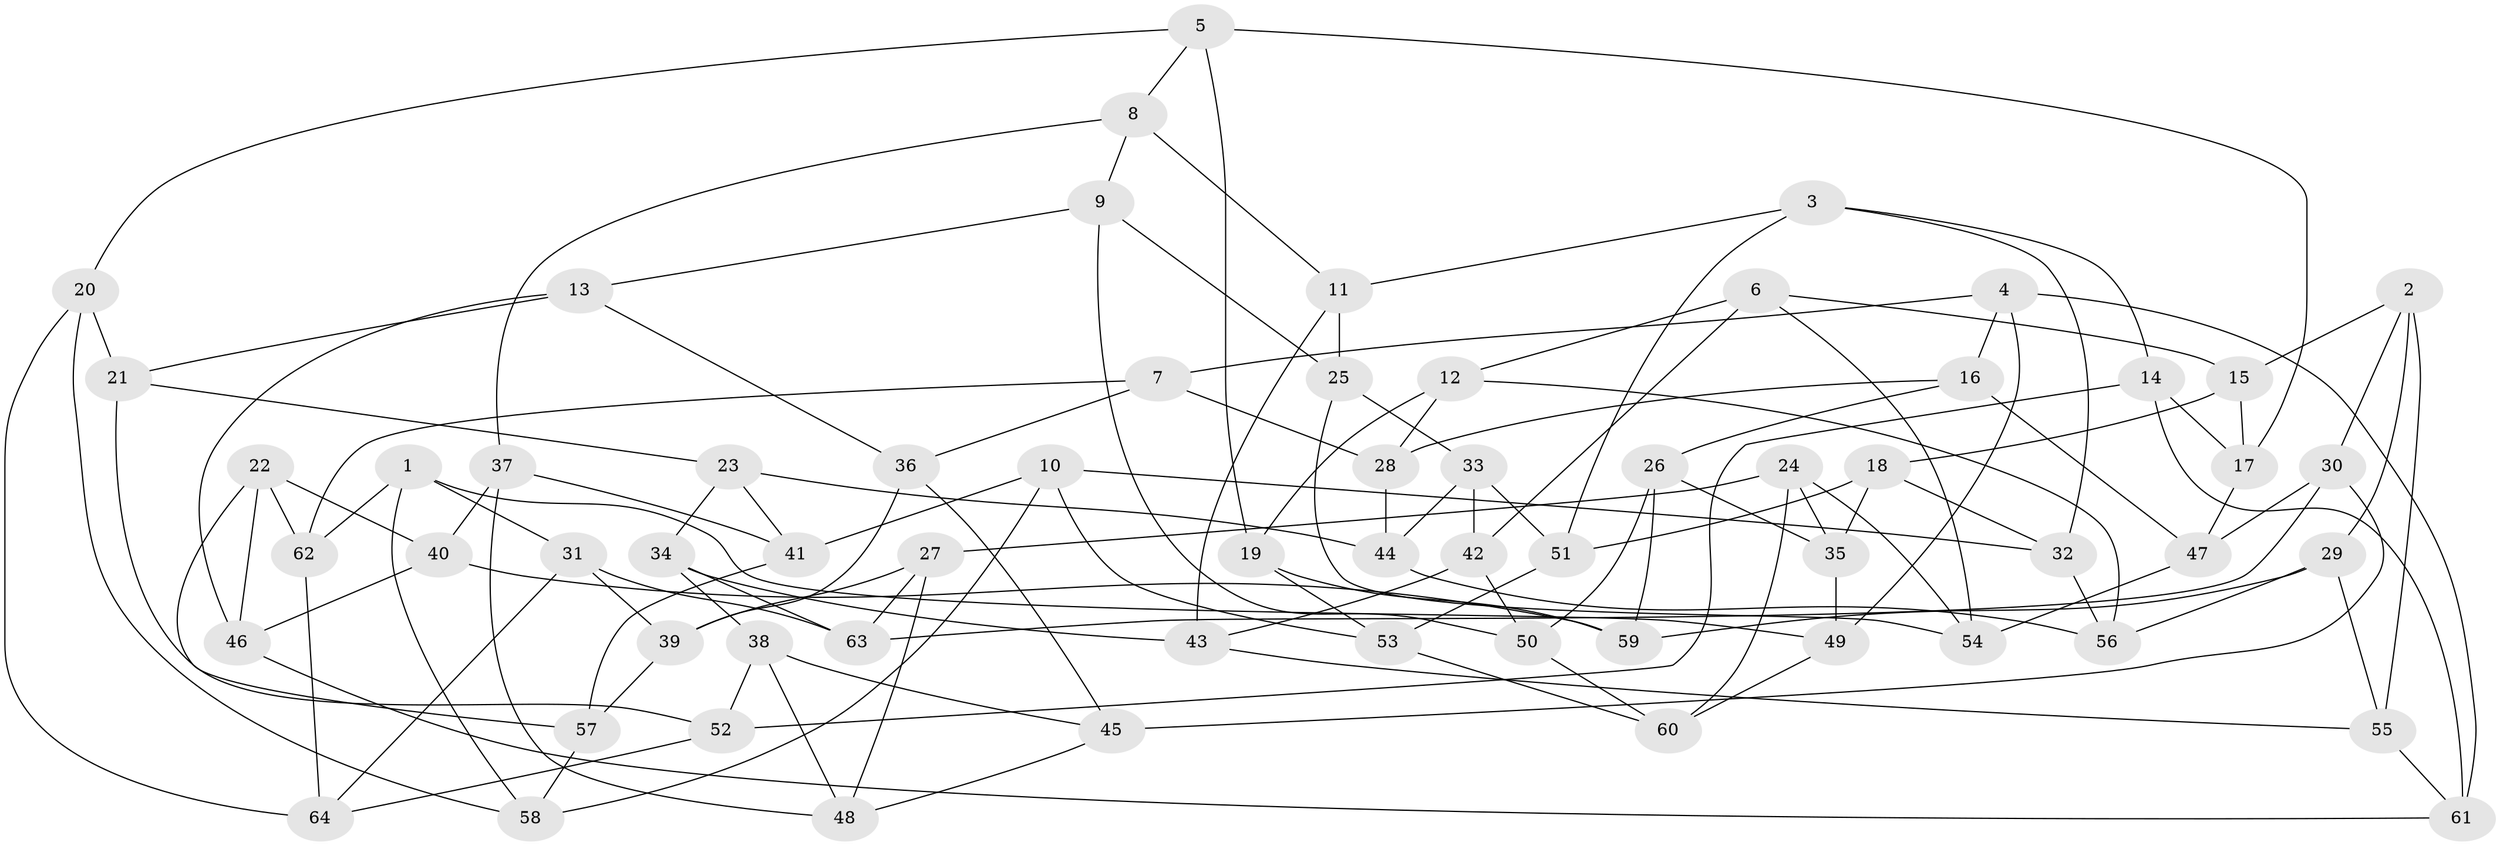 // Generated by graph-tools (version 1.1) at 2025/02/03/09/25 03:02:57]
// undirected, 64 vertices, 128 edges
graph export_dot {
graph [start="1"]
  node [color=gray90,style=filled];
  1;
  2;
  3;
  4;
  5;
  6;
  7;
  8;
  9;
  10;
  11;
  12;
  13;
  14;
  15;
  16;
  17;
  18;
  19;
  20;
  21;
  22;
  23;
  24;
  25;
  26;
  27;
  28;
  29;
  30;
  31;
  32;
  33;
  34;
  35;
  36;
  37;
  38;
  39;
  40;
  41;
  42;
  43;
  44;
  45;
  46;
  47;
  48;
  49;
  50;
  51;
  52;
  53;
  54;
  55;
  56;
  57;
  58;
  59;
  60;
  61;
  62;
  63;
  64;
  1 -- 49;
  1 -- 62;
  1 -- 31;
  1 -- 58;
  2 -- 15;
  2 -- 55;
  2 -- 30;
  2 -- 29;
  3 -- 14;
  3 -- 11;
  3 -- 51;
  3 -- 32;
  4 -- 61;
  4 -- 49;
  4 -- 7;
  4 -- 16;
  5 -- 20;
  5 -- 19;
  5 -- 17;
  5 -- 8;
  6 -- 54;
  6 -- 12;
  6 -- 42;
  6 -- 15;
  7 -- 62;
  7 -- 36;
  7 -- 28;
  8 -- 9;
  8 -- 37;
  8 -- 11;
  9 -- 50;
  9 -- 25;
  9 -- 13;
  10 -- 58;
  10 -- 53;
  10 -- 32;
  10 -- 41;
  11 -- 25;
  11 -- 43;
  12 -- 56;
  12 -- 19;
  12 -- 28;
  13 -- 46;
  13 -- 36;
  13 -- 21;
  14 -- 17;
  14 -- 61;
  14 -- 52;
  15 -- 18;
  15 -- 17;
  16 -- 26;
  16 -- 47;
  16 -- 28;
  17 -- 47;
  18 -- 32;
  18 -- 35;
  18 -- 51;
  19 -- 53;
  19 -- 59;
  20 -- 58;
  20 -- 64;
  20 -- 21;
  21 -- 23;
  21 -- 52;
  22 -- 57;
  22 -- 62;
  22 -- 40;
  22 -- 46;
  23 -- 34;
  23 -- 44;
  23 -- 41;
  24 -- 60;
  24 -- 35;
  24 -- 54;
  24 -- 27;
  25 -- 33;
  25 -- 54;
  26 -- 35;
  26 -- 50;
  26 -- 59;
  27 -- 39;
  27 -- 63;
  27 -- 48;
  28 -- 44;
  29 -- 55;
  29 -- 56;
  29 -- 59;
  30 -- 45;
  30 -- 63;
  30 -- 47;
  31 -- 63;
  31 -- 39;
  31 -- 64;
  32 -- 56;
  33 -- 51;
  33 -- 44;
  33 -- 42;
  34 -- 63;
  34 -- 38;
  34 -- 43;
  35 -- 49;
  36 -- 39;
  36 -- 45;
  37 -- 48;
  37 -- 41;
  37 -- 40;
  38 -- 52;
  38 -- 48;
  38 -- 45;
  39 -- 57;
  40 -- 59;
  40 -- 46;
  41 -- 57;
  42 -- 50;
  42 -- 43;
  43 -- 55;
  44 -- 56;
  45 -- 48;
  46 -- 61;
  47 -- 54;
  49 -- 60;
  50 -- 60;
  51 -- 53;
  52 -- 64;
  53 -- 60;
  55 -- 61;
  57 -- 58;
  62 -- 64;
}
